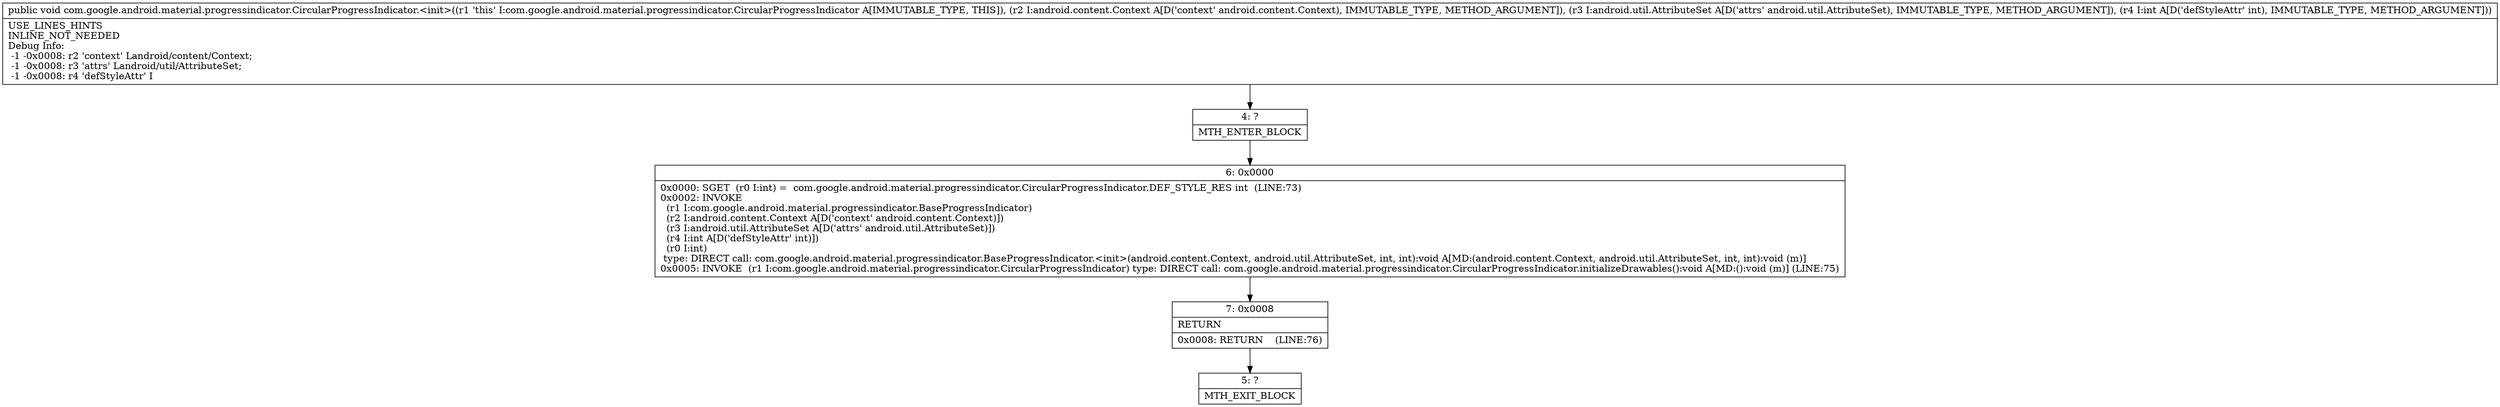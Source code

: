 digraph "CFG forcom.google.android.material.progressindicator.CircularProgressIndicator.\<init\>(Landroid\/content\/Context;Landroid\/util\/AttributeSet;I)V" {
Node_4 [shape=record,label="{4\:\ ?|MTH_ENTER_BLOCK\l}"];
Node_6 [shape=record,label="{6\:\ 0x0000|0x0000: SGET  (r0 I:int) =  com.google.android.material.progressindicator.CircularProgressIndicator.DEF_STYLE_RES int  (LINE:73)\l0x0002: INVOKE  \l  (r1 I:com.google.android.material.progressindicator.BaseProgressIndicator)\l  (r2 I:android.content.Context A[D('context' android.content.Context)])\l  (r3 I:android.util.AttributeSet A[D('attrs' android.util.AttributeSet)])\l  (r4 I:int A[D('defStyleAttr' int)])\l  (r0 I:int)\l type: DIRECT call: com.google.android.material.progressindicator.BaseProgressIndicator.\<init\>(android.content.Context, android.util.AttributeSet, int, int):void A[MD:(android.content.Context, android.util.AttributeSet, int, int):void (m)]\l0x0005: INVOKE  (r1 I:com.google.android.material.progressindicator.CircularProgressIndicator) type: DIRECT call: com.google.android.material.progressindicator.CircularProgressIndicator.initializeDrawables():void A[MD:():void (m)] (LINE:75)\l}"];
Node_7 [shape=record,label="{7\:\ 0x0008|RETURN\l|0x0008: RETURN    (LINE:76)\l}"];
Node_5 [shape=record,label="{5\:\ ?|MTH_EXIT_BLOCK\l}"];
MethodNode[shape=record,label="{public void com.google.android.material.progressindicator.CircularProgressIndicator.\<init\>((r1 'this' I:com.google.android.material.progressindicator.CircularProgressIndicator A[IMMUTABLE_TYPE, THIS]), (r2 I:android.content.Context A[D('context' android.content.Context), IMMUTABLE_TYPE, METHOD_ARGUMENT]), (r3 I:android.util.AttributeSet A[D('attrs' android.util.AttributeSet), IMMUTABLE_TYPE, METHOD_ARGUMENT]), (r4 I:int A[D('defStyleAttr' int), IMMUTABLE_TYPE, METHOD_ARGUMENT]))  | USE_LINES_HINTS\lINLINE_NOT_NEEDED\lDebug Info:\l  \-1 \-0x0008: r2 'context' Landroid\/content\/Context;\l  \-1 \-0x0008: r3 'attrs' Landroid\/util\/AttributeSet;\l  \-1 \-0x0008: r4 'defStyleAttr' I\l}"];
MethodNode -> Node_4;Node_4 -> Node_6;
Node_6 -> Node_7;
Node_7 -> Node_5;
}

